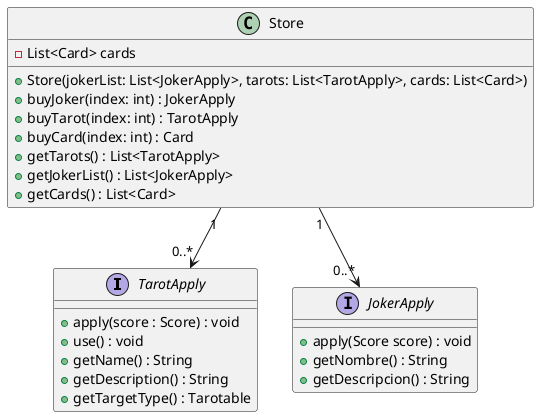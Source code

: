 @startuml

interface TarotApply {
    + apply(score : Score) : void
    + use() : void
    + getName() : String
    + getDescription() : String
    + getTargetType() : Tarotable
}

interface JokerApply {
    + apply(Score score) : void
    + getNombre() : String
    + getDescripcion() : String
}

class Store {
    - List<Card> cards

    + Store(jokerList: List<JokerApply>, tarots: List<TarotApply>, cards: List<Card>)
    + buyJoker(index: int) : JokerApply
    + buyTarot(index: int) : TarotApply
    + buyCard(index: int) : Card
    + getTarots() : List<TarotApply>
    + getJokerList() : List<JokerApply>
    + getCards() : List<Card>
}

Store "1" --> "0..*" JokerApply
Store "1" --> "0..*" TarotApply

@enduml